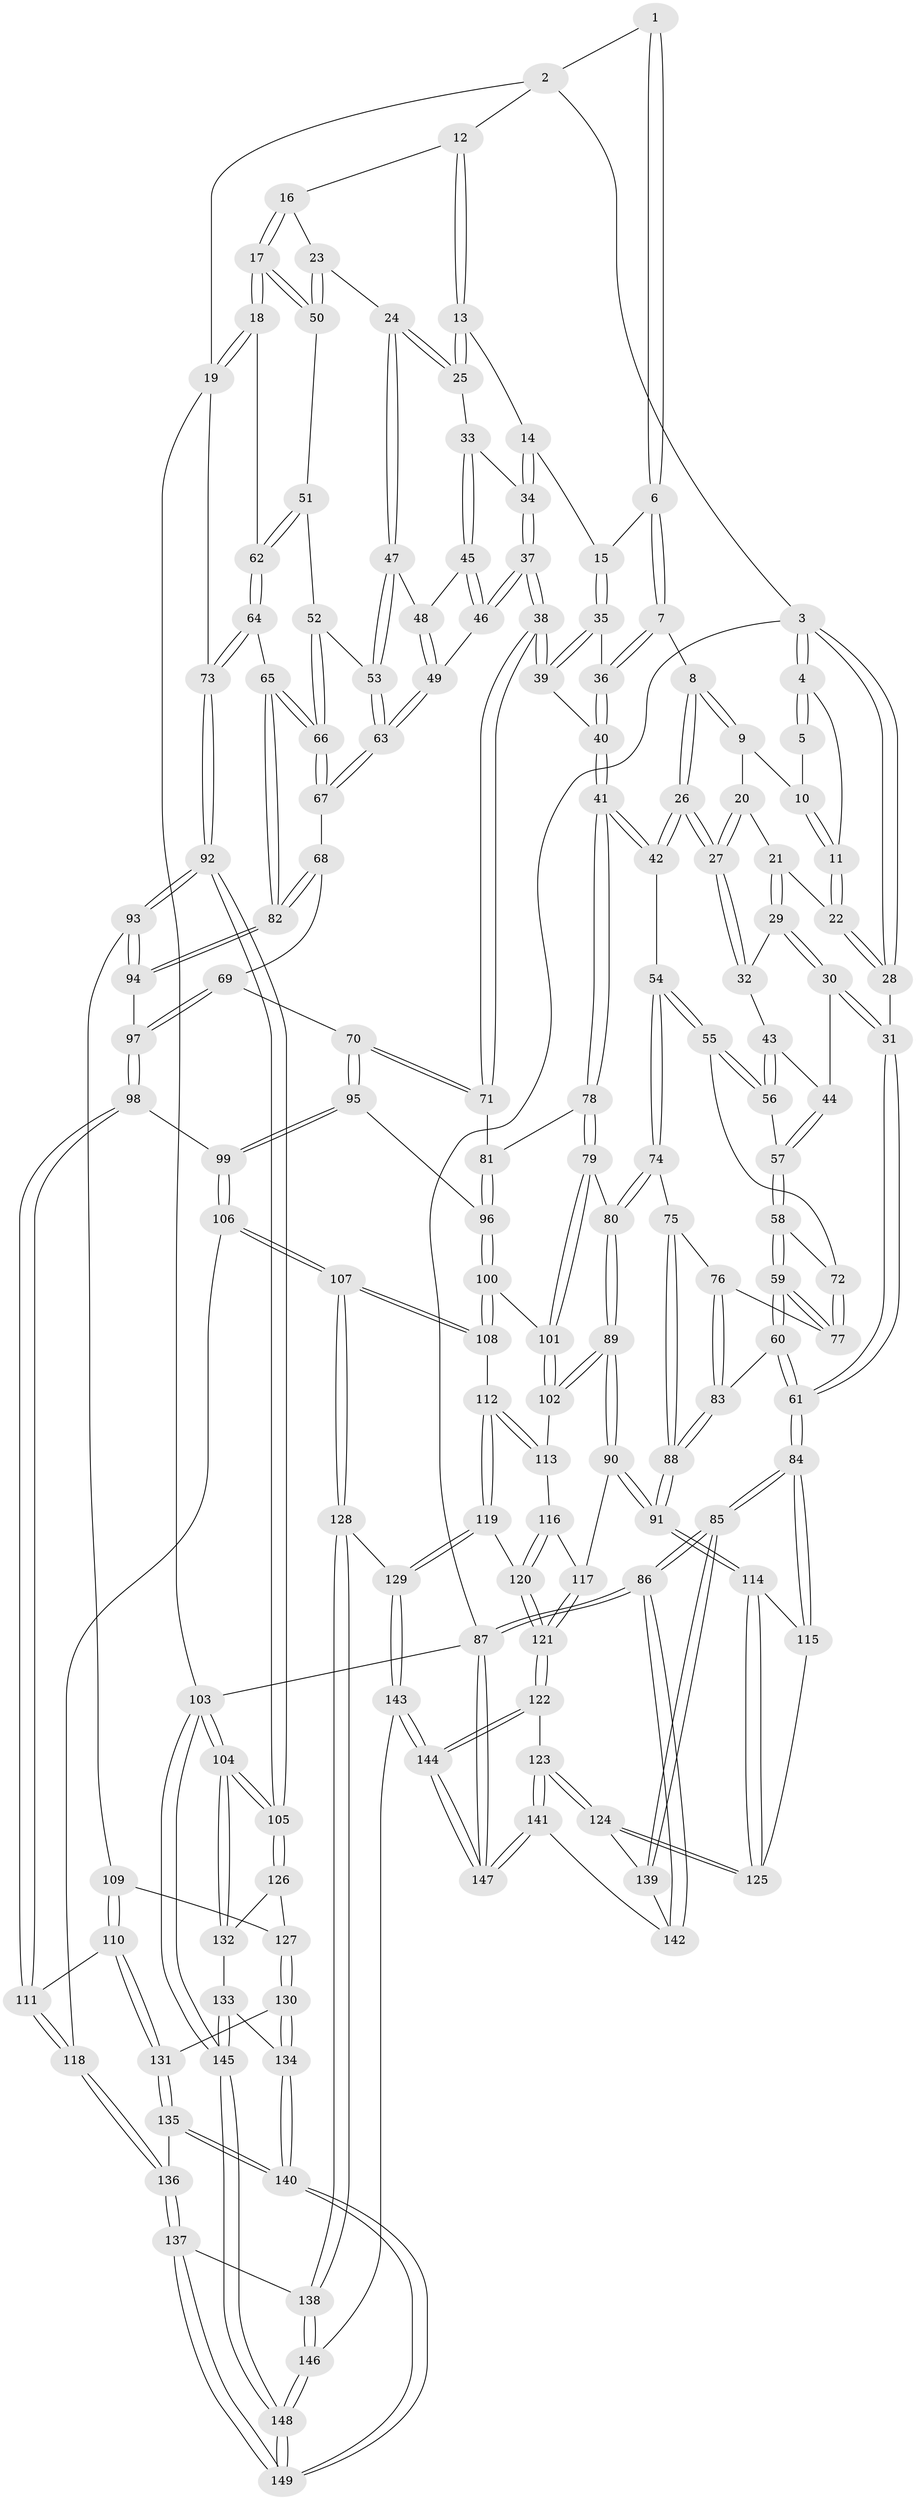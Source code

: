 // Generated by graph-tools (version 1.1) at 2025/17/03/09/25 04:17:03]
// undirected, 149 vertices, 369 edges
graph export_dot {
graph [start="1"]
  node [color=gray90,style=filled];
  1 [pos="+0.4302379963164827+0"];
  2 [pos="+0.77847393269439+0"];
  3 [pos="+0+0"];
  4 [pos="+0+0"];
  5 [pos="+0.290463619355557+0"];
  6 [pos="+0.43960904218395624+0.03389908813051738"];
  7 [pos="+0.36337348695490784+0.11702428418777146"];
  8 [pos="+0.3332743671558121+0.12757410099159808"];
  9 [pos="+0.26077778416177333+0.08600600136841352"];
  10 [pos="+0.24256438903413763+0.02225786524758984"];
  11 [pos="+0.10915868420238178+0.07542547566451475"];
  12 [pos="+0.7841386566947556+0"];
  13 [pos="+0.7426835003460387+0"];
  14 [pos="+0.5941545671032404+0.11558804868038676"];
  15 [pos="+0.5324417745155569+0.1167474462343382"];
  16 [pos="+0.917488416989411+0.05589864554538801"];
  17 [pos="+1+0.17060835303410432"];
  18 [pos="+1+0.17930828730753576"];
  19 [pos="+1+0.18178061133148643"];
  20 [pos="+0.1943947302814879+0.11403990013694461"];
  21 [pos="+0.11351003844120561+0.10194065195693322"];
  22 [pos="+0.11216821045011774+0.09885559744696865"];
  23 [pos="+0.8511581003151754+0.21313773872158223"];
  24 [pos="+0.8199615611949314+0.20304559324081614"];
  25 [pos="+0.7716349648120846+0.17372086372260914"];
  26 [pos="+0.2588065593293472+0.24393029684382203"];
  27 [pos="+0.25761192164644164+0.24326075862735647"];
  28 [pos="+0+0.18131308654535389"];
  29 [pos="+0.11283495434250787+0.10705000174646687"];
  30 [pos="+0.043777826343973834+0.2300558491974363"];
  31 [pos="+0+0.18526744295904596"];
  32 [pos="+0.1840899150240906+0.22432812732463003"];
  33 [pos="+0.7104557575369178+0.21345605743520282"];
  34 [pos="+0.6385427436733803+0.185693367350134"];
  35 [pos="+0.5084700408091252+0.2307219692889865"];
  36 [pos="+0.38425799819027867+0.15845051772135757"];
  37 [pos="+0.5480448375778584+0.32508439219570184"];
  38 [pos="+0.5324946706906846+0.3316237482244426"];
  39 [pos="+0.5082119976388099+0.31887267192926616"];
  40 [pos="+0.42156112823076186+0.3286475166220307"];
  41 [pos="+0.3978103738798986+0.33891591210362615"];
  42 [pos="+0.2750128335679327+0.2993450978547711"];
  43 [pos="+0.10784261468372276+0.2554177173987916"];
  44 [pos="+0.05661294707132238+0.2447924113035676"];
  45 [pos="+0.7094157801607114+0.21789457211003654"];
  46 [pos="+0.6272797058780736+0.31500618928004315"];
  47 [pos="+0.7562212628743431+0.3170908327031323"];
  48 [pos="+0.7252032848019819+0.2700326908992218"];
  49 [pos="+0.6715191972412341+0.33245859099647435"];
  50 [pos="+0.8740024357548954+0.23302499497871246"];
  51 [pos="+0.8745102321920796+0.26043825877153015"];
  52 [pos="+0.814859657214933+0.3322912911194869"];
  53 [pos="+0.7580032836988193+0.33050321138627853"];
  54 [pos="+0.22151792442163576+0.3544605767859877"];
  55 [pos="+0.19312193510891498+0.355209288252377"];
  56 [pos="+0.1561203559283918+0.3334924244299338"];
  57 [pos="+0.05410867428012935+0.34354333406116255"];
  58 [pos="+0.03751276294757427+0.3767182918407312"];
  59 [pos="+0+0.4518308909391184"];
  60 [pos="+0+0.5038135356167909"];
  61 [pos="+0+0.5046455301789973"];
  62 [pos="+0.9255151386531391+0.34514210439955484"];
  63 [pos="+0.7255606069660661+0.36682877322231777"];
  64 [pos="+0.9271843307262878+0.4357215688189919"];
  65 [pos="+0.8814344027326086+0.46661779686913385"];
  66 [pos="+0.8662104402326379+0.4486903990448948"];
  67 [pos="+0.7257964120424968+0.37055587353023933"];
  68 [pos="+0.7080013718053635+0.4126041553311301"];
  69 [pos="+0.6092496857904953+0.49843178432175933"];
  70 [pos="+0.6037852015674411+0.495948914471001"];
  71 [pos="+0.5791131103636556+0.4756639197948073"];
  72 [pos="+0.13726213173059376+0.3983930075868667"];
  73 [pos="+1+0.44049717725579135"];
  74 [pos="+0.24017207540734337+0.48355476161520894"];
  75 [pos="+0.22154909505939643+0.48923990954979113"];
  76 [pos="+0.1563726956294019+0.49219379814447106"];
  77 [pos="+0.12495847149419081+0.4566490081235594"];
  78 [pos="+0.3617647910516829+0.511206452321117"];
  79 [pos="+0.3535227269424043+0.5201520636788238"];
  80 [pos="+0.25242385896045016+0.49094215549409176"];
  81 [pos="+0.495028552124543+0.5050099053575636"];
  82 [pos="+0.8511585042098246+0.5303845025721483"];
  83 [pos="+0.07032153039706222+0.6009566266519575"];
  84 [pos="+0+0.7702646576628304"];
  85 [pos="+0+0.8996847511225676"];
  86 [pos="+0+1"];
  87 [pos="+0+1"];
  88 [pos="+0.13302893911374364+0.6714768541472251"];
  89 [pos="+0.19936325624731732+0.6714404940969824"];
  90 [pos="+0.19825164229239728+0.6719533551757613"];
  91 [pos="+0.1383100138182822+0.6797480060009676"];
  92 [pos="+1+0.6753228986385226"];
  93 [pos="+0.8894909126514924+0.6158334402536517"];
  94 [pos="+0.8453167302354245+0.5524994445147504"];
  95 [pos="+0.4908431288862837+0.6421541444337253"];
  96 [pos="+0.47167292255987403+0.6361106177033273"];
  97 [pos="+0.6834691586474306+0.5867944126083022"];
  98 [pos="+0.6628439161671924+0.6564993950454127"];
  99 [pos="+0.491611830039703+0.6429342177485136"];
  100 [pos="+0.42137769659140795+0.6348888167783858"];
  101 [pos="+0.3603351121557006+0.6176211449867764"];
  102 [pos="+0.3413145719723456+0.6418457007333755"];
  103 [pos="+1+1"];
  104 [pos="+1+0.8939370910442255"];
  105 [pos="+1+0.7923062525420262"];
  106 [pos="+0.527403120663552+0.7782576497804596"];
  107 [pos="+0.5221036649768124+0.7808394179139186"];
  108 [pos="+0.45175031420467043+0.7498557494875583"];
  109 [pos="+0.8674643206220392+0.6960001703362853"];
  110 [pos="+0.7321672987589107+0.7632515969268557"];
  111 [pos="+0.6634763789226913+0.6999991711025088"];
  112 [pos="+0.39731553807873893+0.7524715916545917"];
  113 [pos="+0.34486341163602297+0.6694336636398831"];
  114 [pos="+0.1379126690626263+0.6809002210853203"];
  115 [pos="+0+0.7509729135422795"];
  116 [pos="+0.31875052822924+0.7440721077584413"];
  117 [pos="+0.2570962353616927+0.7524706818680297"];
  118 [pos="+0.560952183048876+0.7792445546527741"];
  119 [pos="+0.3602531597981832+0.8490743650781314"];
  120 [pos="+0.32566017706925793+0.844783724043487"];
  121 [pos="+0.27086339023982764+0.8594547017004776"];
  122 [pos="+0.25019032101580196+0.8720580775325739"];
  123 [pos="+0.1860759740498987+0.8532632217711539"];
  124 [pos="+0.12425999127888726+0.7766963173114304"];
  125 [pos="+0.12408167360376643+0.7744401418156006"];
  126 [pos="+0.9186114155422686+0.7685926308258011"];
  127 [pos="+0.8902360143204036+0.7530865248113128"];
  128 [pos="+0.4616154159409407+0.8613262568663266"];
  129 [pos="+0.4001966569547061+0.8742177558507477"];
  130 [pos="+0.8526518100060387+0.821447648169371"];
  131 [pos="+0.7387252776148066+0.7945052932492019"];
  132 [pos="+0.936054186247553+0.8885058633745095"];
  133 [pos="+0.9324267011700751+0.8896018586456585"];
  134 [pos="+0.8750826432098189+0.8964503573483825"];
  135 [pos="+0.7182034427528081+0.8918860714960561"];
  136 [pos="+0.5731575231464782+0.801120128253677"];
  137 [pos="+0.5896957818825033+0.9338620251615382"];
  138 [pos="+0.5065689419491601+0.9167129789236056"];
  139 [pos="+0.10298856435350488+0.7946786936134557"];
  140 [pos="+0.7313186524755663+1"];
  141 [pos="+0.12811080480789006+0.9263006022775216"];
  142 [pos="+0.012602442954741923+0.9340878686591539"];
  143 [pos="+0.37467687946325323+1"];
  144 [pos="+0.28043827307294766+1"];
  145 [pos="+0.9384101042982719+1"];
  146 [pos="+0.3959392701756565+1"];
  147 [pos="+0.2470422680332695+1"];
  148 [pos="+0.7261411641104469+1"];
  149 [pos="+0.7234980003142455+1"];
  1 -- 2;
  1 -- 6;
  1 -- 6;
  2 -- 3;
  2 -- 12;
  2 -- 19;
  3 -- 4;
  3 -- 4;
  3 -- 28;
  3 -- 28;
  3 -- 87;
  4 -- 5;
  4 -- 5;
  4 -- 11;
  5 -- 10;
  6 -- 7;
  6 -- 7;
  6 -- 15;
  7 -- 8;
  7 -- 36;
  7 -- 36;
  8 -- 9;
  8 -- 9;
  8 -- 26;
  8 -- 26;
  9 -- 10;
  9 -- 20;
  10 -- 11;
  10 -- 11;
  11 -- 22;
  11 -- 22;
  12 -- 13;
  12 -- 13;
  12 -- 16;
  13 -- 14;
  13 -- 25;
  13 -- 25;
  14 -- 15;
  14 -- 34;
  14 -- 34;
  15 -- 35;
  15 -- 35;
  16 -- 17;
  16 -- 17;
  16 -- 23;
  17 -- 18;
  17 -- 18;
  17 -- 50;
  17 -- 50;
  18 -- 19;
  18 -- 19;
  18 -- 62;
  19 -- 73;
  19 -- 103;
  20 -- 21;
  20 -- 27;
  20 -- 27;
  21 -- 22;
  21 -- 29;
  21 -- 29;
  22 -- 28;
  22 -- 28;
  23 -- 24;
  23 -- 50;
  23 -- 50;
  24 -- 25;
  24 -- 25;
  24 -- 47;
  24 -- 47;
  25 -- 33;
  26 -- 27;
  26 -- 27;
  26 -- 42;
  26 -- 42;
  27 -- 32;
  27 -- 32;
  28 -- 31;
  29 -- 30;
  29 -- 30;
  29 -- 32;
  30 -- 31;
  30 -- 31;
  30 -- 44;
  31 -- 61;
  31 -- 61;
  32 -- 43;
  33 -- 34;
  33 -- 45;
  33 -- 45;
  34 -- 37;
  34 -- 37;
  35 -- 36;
  35 -- 39;
  35 -- 39;
  36 -- 40;
  36 -- 40;
  37 -- 38;
  37 -- 38;
  37 -- 46;
  37 -- 46;
  38 -- 39;
  38 -- 39;
  38 -- 71;
  38 -- 71;
  39 -- 40;
  40 -- 41;
  40 -- 41;
  41 -- 42;
  41 -- 42;
  41 -- 78;
  41 -- 78;
  42 -- 54;
  43 -- 44;
  43 -- 56;
  43 -- 56;
  44 -- 57;
  44 -- 57;
  45 -- 46;
  45 -- 46;
  45 -- 48;
  46 -- 49;
  47 -- 48;
  47 -- 53;
  47 -- 53;
  48 -- 49;
  48 -- 49;
  49 -- 63;
  49 -- 63;
  50 -- 51;
  51 -- 52;
  51 -- 62;
  51 -- 62;
  52 -- 53;
  52 -- 66;
  52 -- 66;
  53 -- 63;
  53 -- 63;
  54 -- 55;
  54 -- 55;
  54 -- 74;
  54 -- 74;
  55 -- 56;
  55 -- 56;
  55 -- 72;
  56 -- 57;
  57 -- 58;
  57 -- 58;
  58 -- 59;
  58 -- 59;
  58 -- 72;
  59 -- 60;
  59 -- 60;
  59 -- 77;
  59 -- 77;
  60 -- 61;
  60 -- 61;
  60 -- 83;
  61 -- 84;
  61 -- 84;
  62 -- 64;
  62 -- 64;
  63 -- 67;
  63 -- 67;
  64 -- 65;
  64 -- 73;
  64 -- 73;
  65 -- 66;
  65 -- 66;
  65 -- 82;
  65 -- 82;
  66 -- 67;
  66 -- 67;
  67 -- 68;
  68 -- 69;
  68 -- 82;
  68 -- 82;
  69 -- 70;
  69 -- 97;
  69 -- 97;
  70 -- 71;
  70 -- 71;
  70 -- 95;
  70 -- 95;
  71 -- 81;
  72 -- 77;
  72 -- 77;
  73 -- 92;
  73 -- 92;
  74 -- 75;
  74 -- 80;
  74 -- 80;
  75 -- 76;
  75 -- 88;
  75 -- 88;
  76 -- 77;
  76 -- 83;
  76 -- 83;
  78 -- 79;
  78 -- 79;
  78 -- 81;
  79 -- 80;
  79 -- 101;
  79 -- 101;
  80 -- 89;
  80 -- 89;
  81 -- 96;
  81 -- 96;
  82 -- 94;
  82 -- 94;
  83 -- 88;
  83 -- 88;
  84 -- 85;
  84 -- 85;
  84 -- 115;
  84 -- 115;
  85 -- 86;
  85 -- 86;
  85 -- 139;
  85 -- 139;
  86 -- 87;
  86 -- 87;
  86 -- 142;
  86 -- 142;
  87 -- 147;
  87 -- 147;
  87 -- 103;
  88 -- 91;
  88 -- 91;
  89 -- 90;
  89 -- 90;
  89 -- 102;
  89 -- 102;
  90 -- 91;
  90 -- 91;
  90 -- 117;
  91 -- 114;
  91 -- 114;
  92 -- 93;
  92 -- 93;
  92 -- 105;
  92 -- 105;
  93 -- 94;
  93 -- 94;
  93 -- 109;
  94 -- 97;
  95 -- 96;
  95 -- 99;
  95 -- 99;
  96 -- 100;
  96 -- 100;
  97 -- 98;
  97 -- 98;
  98 -- 99;
  98 -- 111;
  98 -- 111;
  99 -- 106;
  99 -- 106;
  100 -- 101;
  100 -- 108;
  100 -- 108;
  101 -- 102;
  101 -- 102;
  102 -- 113;
  103 -- 104;
  103 -- 104;
  103 -- 145;
  103 -- 145;
  104 -- 105;
  104 -- 105;
  104 -- 132;
  104 -- 132;
  105 -- 126;
  105 -- 126;
  106 -- 107;
  106 -- 107;
  106 -- 118;
  107 -- 108;
  107 -- 108;
  107 -- 128;
  107 -- 128;
  108 -- 112;
  109 -- 110;
  109 -- 110;
  109 -- 127;
  110 -- 111;
  110 -- 131;
  110 -- 131;
  111 -- 118;
  111 -- 118;
  112 -- 113;
  112 -- 113;
  112 -- 119;
  112 -- 119;
  113 -- 116;
  114 -- 115;
  114 -- 125;
  114 -- 125;
  115 -- 125;
  116 -- 117;
  116 -- 120;
  116 -- 120;
  117 -- 121;
  117 -- 121;
  118 -- 136;
  118 -- 136;
  119 -- 120;
  119 -- 129;
  119 -- 129;
  120 -- 121;
  120 -- 121;
  121 -- 122;
  121 -- 122;
  122 -- 123;
  122 -- 144;
  122 -- 144;
  123 -- 124;
  123 -- 124;
  123 -- 141;
  123 -- 141;
  124 -- 125;
  124 -- 125;
  124 -- 139;
  126 -- 127;
  126 -- 132;
  127 -- 130;
  127 -- 130;
  128 -- 129;
  128 -- 138;
  128 -- 138;
  129 -- 143;
  129 -- 143;
  130 -- 131;
  130 -- 134;
  130 -- 134;
  131 -- 135;
  131 -- 135;
  132 -- 133;
  133 -- 134;
  133 -- 145;
  133 -- 145;
  134 -- 140;
  134 -- 140;
  135 -- 136;
  135 -- 140;
  135 -- 140;
  136 -- 137;
  136 -- 137;
  137 -- 138;
  137 -- 149;
  137 -- 149;
  138 -- 146;
  138 -- 146;
  139 -- 142;
  140 -- 149;
  140 -- 149;
  141 -- 142;
  141 -- 147;
  141 -- 147;
  143 -- 144;
  143 -- 144;
  143 -- 146;
  144 -- 147;
  144 -- 147;
  145 -- 148;
  145 -- 148;
  146 -- 148;
  146 -- 148;
  148 -- 149;
  148 -- 149;
}
